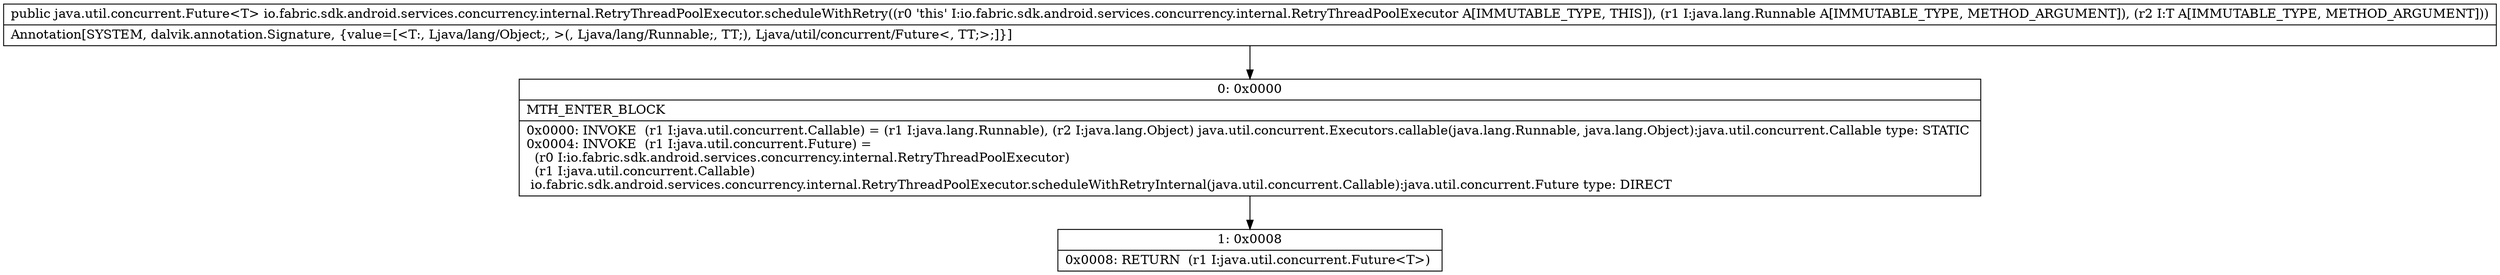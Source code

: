 digraph "CFG forio.fabric.sdk.android.services.concurrency.internal.RetryThreadPoolExecutor.scheduleWithRetry(Ljava\/lang\/Runnable;Ljava\/lang\/Object;)Ljava\/util\/concurrent\/Future;" {
Node_0 [shape=record,label="{0\:\ 0x0000|MTH_ENTER_BLOCK\l|0x0000: INVOKE  (r1 I:java.util.concurrent.Callable) = (r1 I:java.lang.Runnable), (r2 I:java.lang.Object) java.util.concurrent.Executors.callable(java.lang.Runnable, java.lang.Object):java.util.concurrent.Callable type: STATIC \l0x0004: INVOKE  (r1 I:java.util.concurrent.Future) = \l  (r0 I:io.fabric.sdk.android.services.concurrency.internal.RetryThreadPoolExecutor)\l  (r1 I:java.util.concurrent.Callable)\l io.fabric.sdk.android.services.concurrency.internal.RetryThreadPoolExecutor.scheduleWithRetryInternal(java.util.concurrent.Callable):java.util.concurrent.Future type: DIRECT \l}"];
Node_1 [shape=record,label="{1\:\ 0x0008|0x0008: RETURN  (r1 I:java.util.concurrent.Future\<T\>) \l}"];
MethodNode[shape=record,label="{public java.util.concurrent.Future\<T\> io.fabric.sdk.android.services.concurrency.internal.RetryThreadPoolExecutor.scheduleWithRetry((r0 'this' I:io.fabric.sdk.android.services.concurrency.internal.RetryThreadPoolExecutor A[IMMUTABLE_TYPE, THIS]), (r1 I:java.lang.Runnable A[IMMUTABLE_TYPE, METHOD_ARGUMENT]), (r2 I:T A[IMMUTABLE_TYPE, METHOD_ARGUMENT]))  | Annotation[SYSTEM, dalvik.annotation.Signature, \{value=[\<T:, Ljava\/lang\/Object;, \>(, Ljava\/lang\/Runnable;, TT;), Ljava\/util\/concurrent\/Future\<, TT;\>;]\}]\l}"];
MethodNode -> Node_0;
Node_0 -> Node_1;
}

